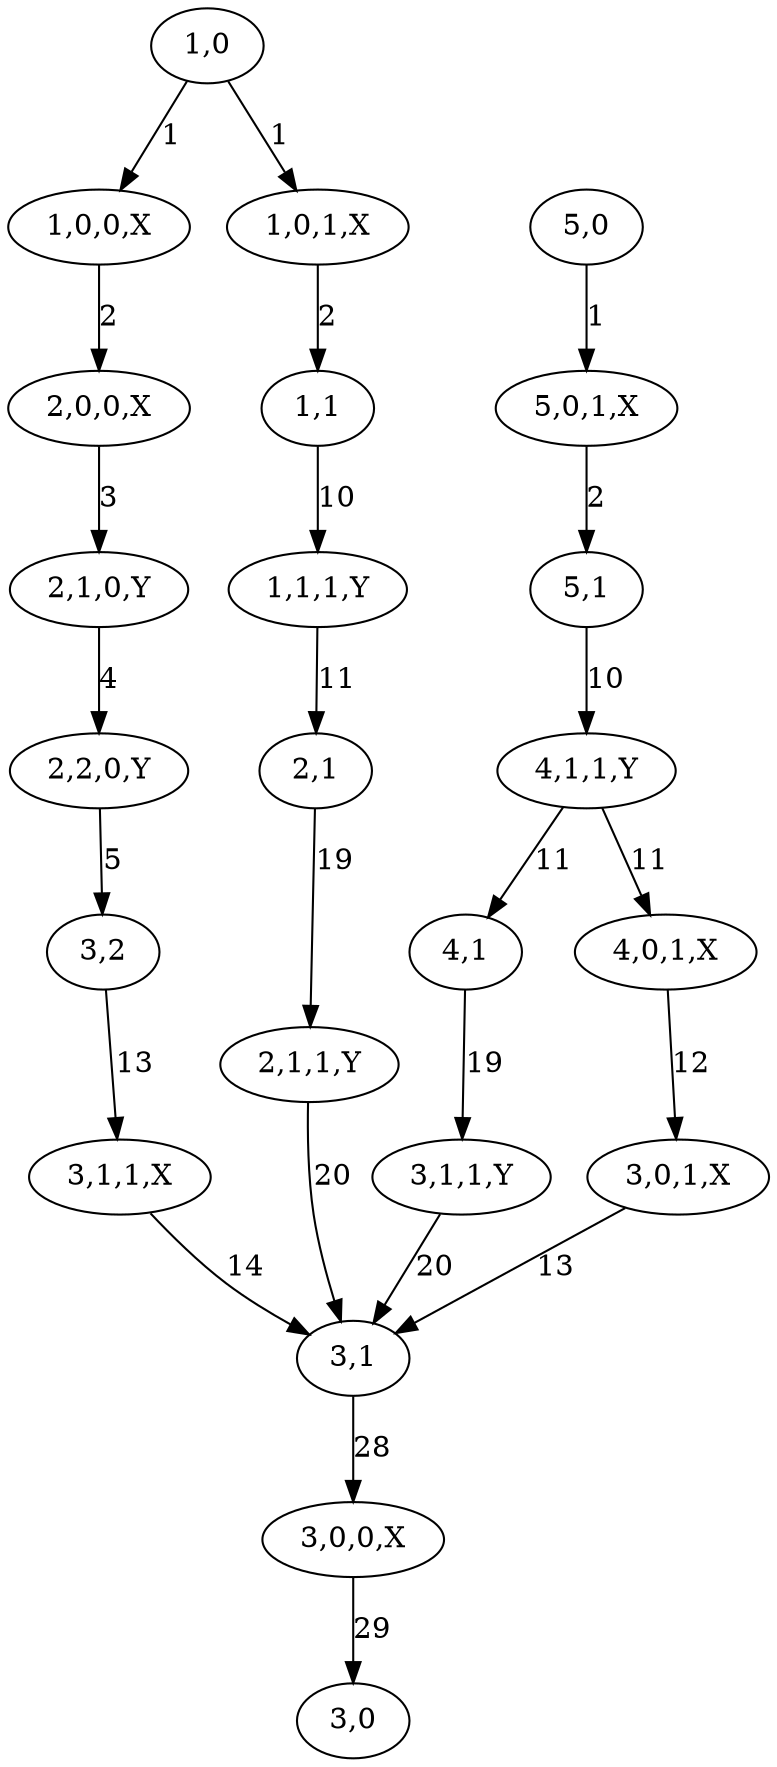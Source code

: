 digraph graphname {
"1,0,0,X" [nodetype=route];
"1,0,1,X" [nodetype=route];
"1,0" [nodetype=logic];
"1,1" [nodetype=logic];
"2,1" [nodetype=logic];
"3,0,0,X" [nodetype=route];
"4,1" [nodetype=logic];
"4,0,1,X" [nodetype=route];
"5,0" [nodetype=logic];
"5,1" [nodetype=logic];
"3,0" [nodetype=logic];
"3,1" [nodetype=logic];
"3,2" [nodetype=logic];
"2,2,0,Y" [nodetype=route];
"2,1,1,Y" [nodetype=route];
"5,0,1,X" [nodetype=route];
"2,1,0,Y" [nodetype=route];
"1,1,1,Y" [nodetype=route];
"3,0,1,X" [nodetype=route];
"2,0,0,X" [nodetype=route];
"3,1,1,X" [nodetype=route];
"3,1,1,Y" [nodetype=route];
"4,1,1,Y" [nodetype=route];
"1,0,0,X" -> "2,0,0,X"  [label=2];
"1,0,1,X" -> "1,1"  [label=2];
"1,0" -> "1,0,1,X"  [label=1];
"1,0" -> "1,0,0,X"  [label=1];
"1,1" -> "1,1,1,Y"  [label=10];
"2,1" -> "2,1,1,Y"  [label=19];
"3,0,0,X" -> "3,0"  [label=29];
"4,1" -> "3,1,1,Y"  [label=19];
"4,0,1,X" -> "3,0,1,X"  [label=12];
"5,0" -> "5,0,1,X"  [label=1];
"5,1" -> "4,1,1,Y"  [label=10];
"3,1" -> "3,0,0,X"  [label=28];
"3,2" -> "3,1,1,X"  [label=13];
"2,2,0,Y" -> "3,2"  [label=5];
"2,1,1,Y" -> "3,1"  [label=20];
"5,0,1,X" -> "5,1"  [label=2];
"2,1,0,Y" -> "2,2,0,Y"  [label=4];
"1,1,1,Y" -> "2,1"  [label=11];
"3,0,1,X" -> "3,1"  [label=13];
"2,0,0,X" -> "2,1,0,Y"  [label=3];
"3,1,1,X" -> "3,1"  [label=14];
"3,1,1,Y" -> "3,1"  [label=20];
"4,1,1,Y" -> "4,1"  [label=11];
"4,1,1,Y" -> "4,0,1,X"  [label=11];
}
